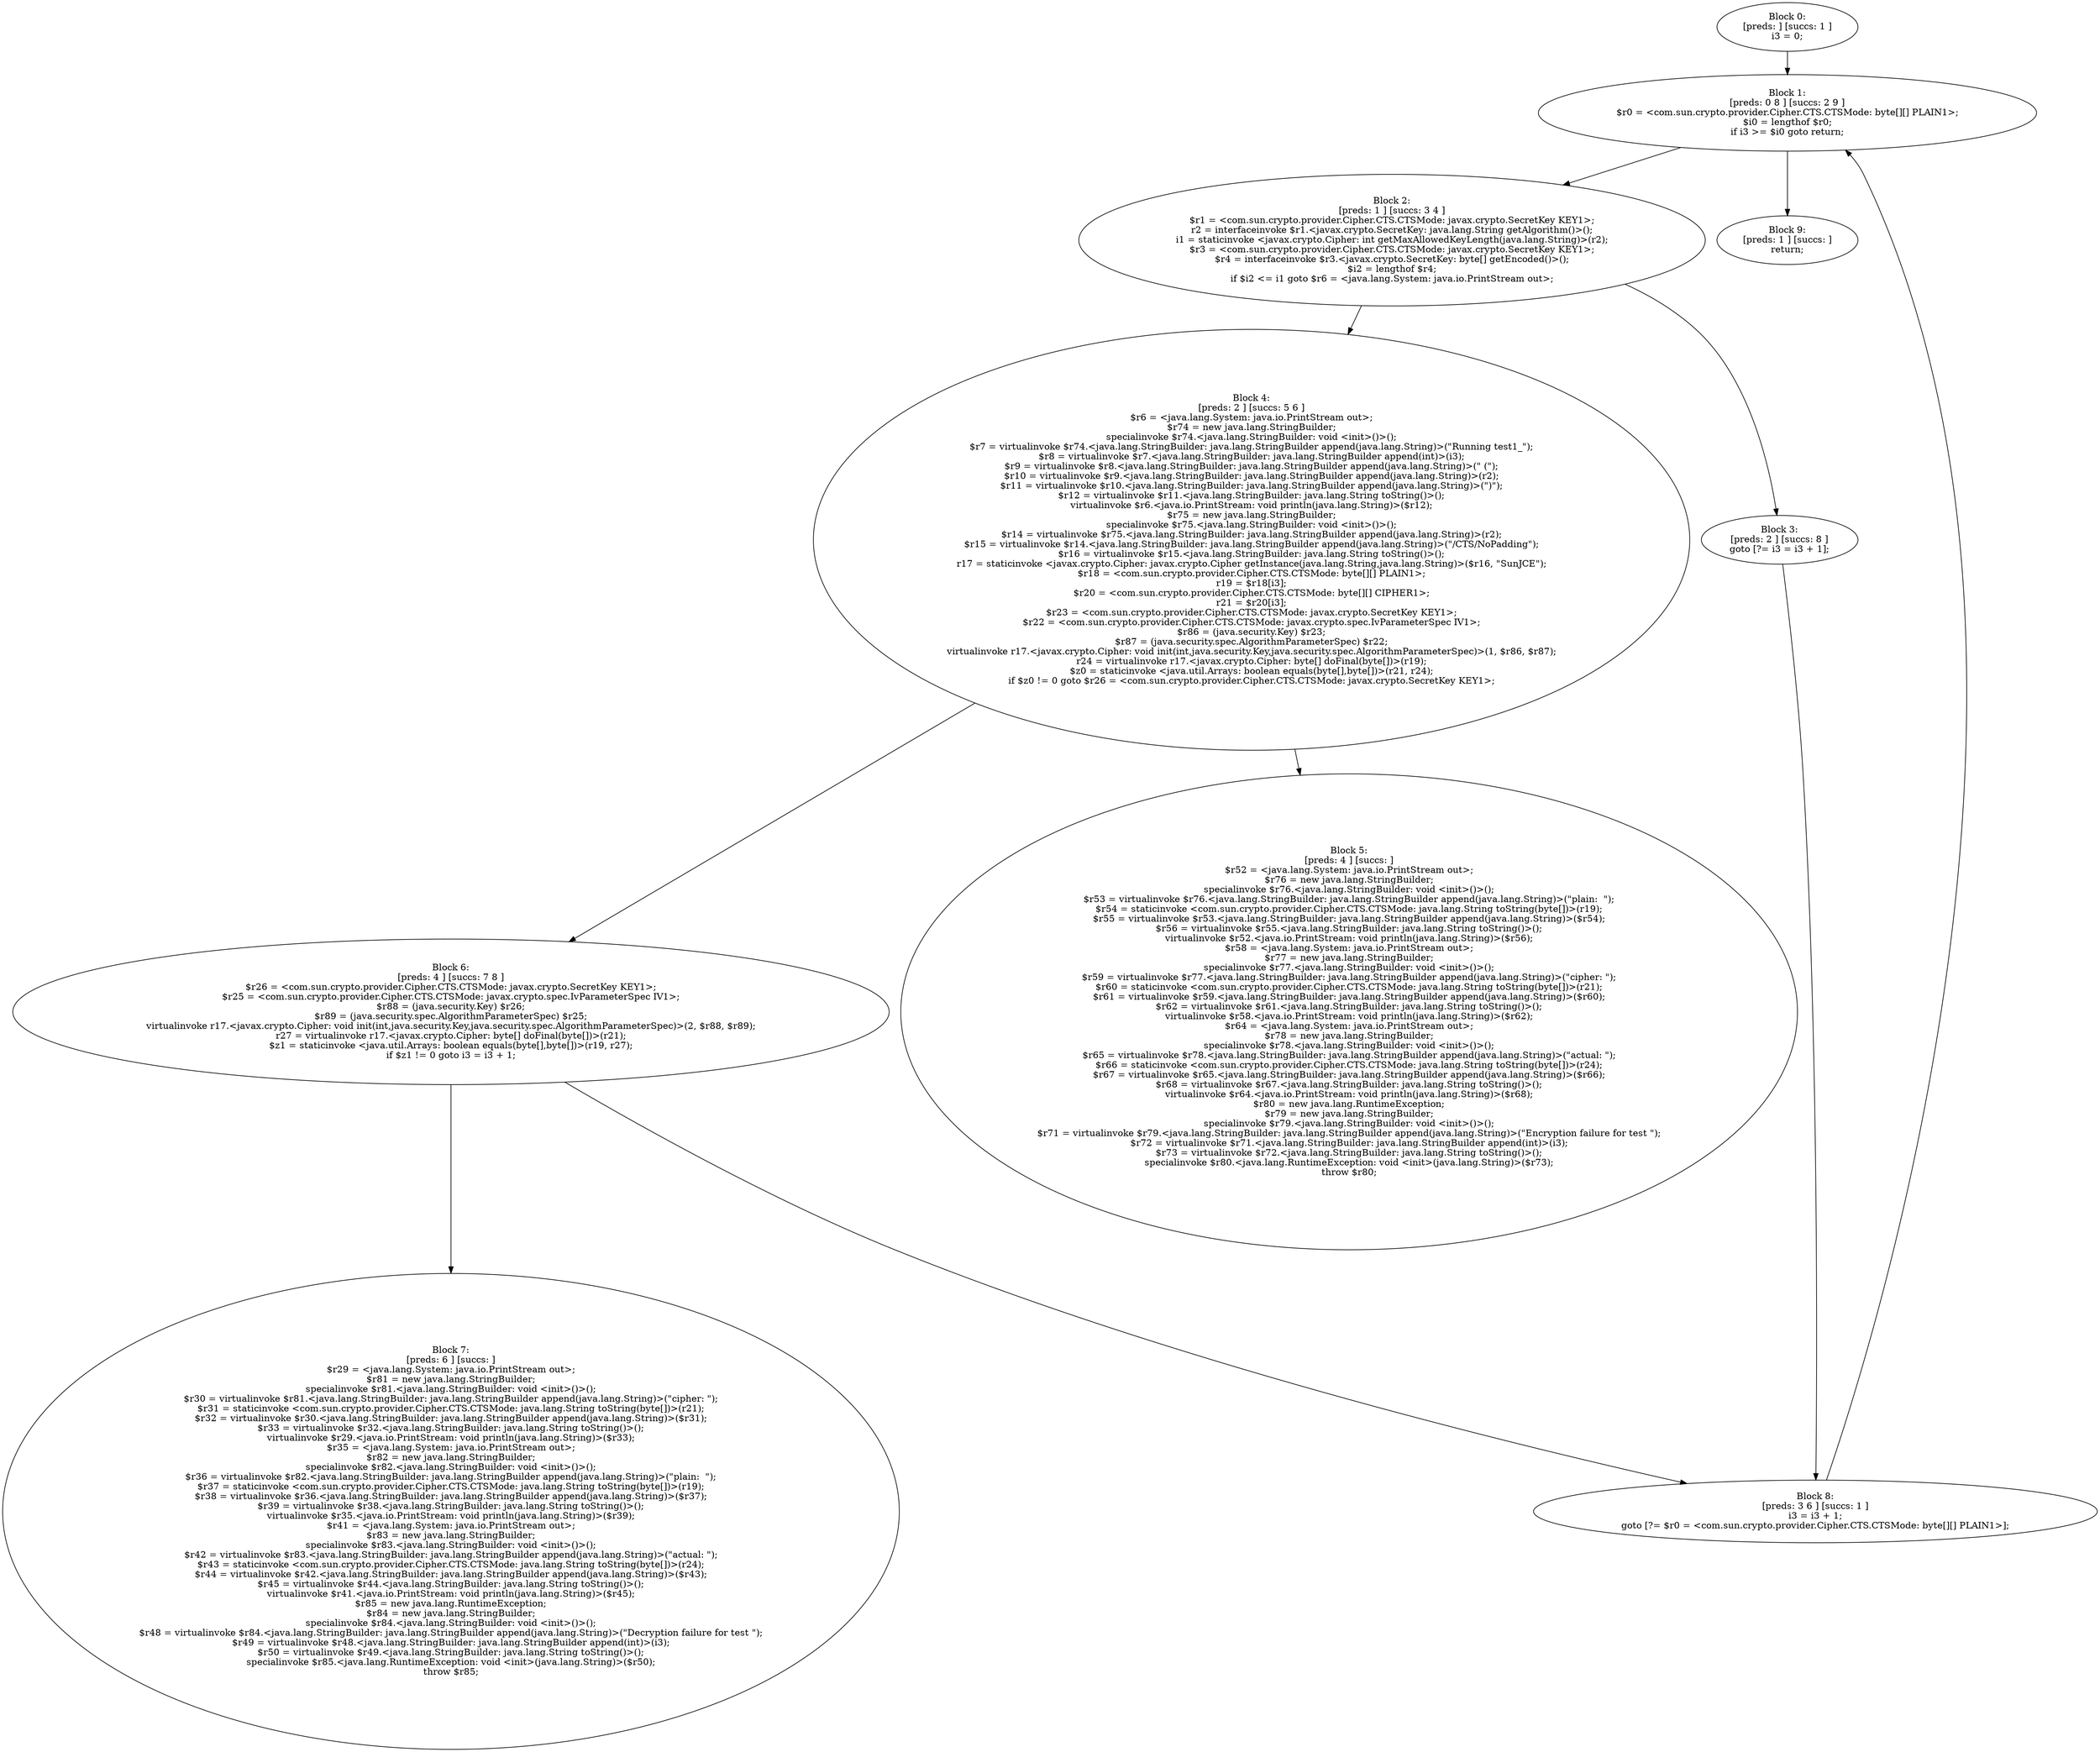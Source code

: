 digraph "unitGraph" {
    "Block 0:
[preds: ] [succs: 1 ]
i3 = 0;
"
    "Block 1:
[preds: 0 8 ] [succs: 2 9 ]
$r0 = <com.sun.crypto.provider.Cipher.CTS.CTSMode: byte[][] PLAIN1>;
$i0 = lengthof $r0;
if i3 >= $i0 goto return;
"
    "Block 2:
[preds: 1 ] [succs: 3 4 ]
$r1 = <com.sun.crypto.provider.Cipher.CTS.CTSMode: javax.crypto.SecretKey KEY1>;
r2 = interfaceinvoke $r1.<javax.crypto.SecretKey: java.lang.String getAlgorithm()>();
i1 = staticinvoke <javax.crypto.Cipher: int getMaxAllowedKeyLength(java.lang.String)>(r2);
$r3 = <com.sun.crypto.provider.Cipher.CTS.CTSMode: javax.crypto.SecretKey KEY1>;
$r4 = interfaceinvoke $r3.<javax.crypto.SecretKey: byte[] getEncoded()>();
$i2 = lengthof $r4;
if $i2 <= i1 goto $r6 = <java.lang.System: java.io.PrintStream out>;
"
    "Block 3:
[preds: 2 ] [succs: 8 ]
goto [?= i3 = i3 + 1];
"
    "Block 4:
[preds: 2 ] [succs: 5 6 ]
$r6 = <java.lang.System: java.io.PrintStream out>;
$r74 = new java.lang.StringBuilder;
specialinvoke $r74.<java.lang.StringBuilder: void <init>()>();
$r7 = virtualinvoke $r74.<java.lang.StringBuilder: java.lang.StringBuilder append(java.lang.String)>(\"Running test1_\");
$r8 = virtualinvoke $r7.<java.lang.StringBuilder: java.lang.StringBuilder append(int)>(i3);
$r9 = virtualinvoke $r8.<java.lang.StringBuilder: java.lang.StringBuilder append(java.lang.String)>(\" (\");
$r10 = virtualinvoke $r9.<java.lang.StringBuilder: java.lang.StringBuilder append(java.lang.String)>(r2);
$r11 = virtualinvoke $r10.<java.lang.StringBuilder: java.lang.StringBuilder append(java.lang.String)>(\")\");
$r12 = virtualinvoke $r11.<java.lang.StringBuilder: java.lang.String toString()>();
virtualinvoke $r6.<java.io.PrintStream: void println(java.lang.String)>($r12);
$r75 = new java.lang.StringBuilder;
specialinvoke $r75.<java.lang.StringBuilder: void <init>()>();
$r14 = virtualinvoke $r75.<java.lang.StringBuilder: java.lang.StringBuilder append(java.lang.String)>(r2);
$r15 = virtualinvoke $r14.<java.lang.StringBuilder: java.lang.StringBuilder append(java.lang.String)>(\"/CTS/NoPadding\");
$r16 = virtualinvoke $r15.<java.lang.StringBuilder: java.lang.String toString()>();
r17 = staticinvoke <javax.crypto.Cipher: javax.crypto.Cipher getInstance(java.lang.String,java.lang.String)>($r16, \"SunJCE\");
$r18 = <com.sun.crypto.provider.Cipher.CTS.CTSMode: byte[][] PLAIN1>;
r19 = $r18[i3];
$r20 = <com.sun.crypto.provider.Cipher.CTS.CTSMode: byte[][] CIPHER1>;
r21 = $r20[i3];
$r23 = <com.sun.crypto.provider.Cipher.CTS.CTSMode: javax.crypto.SecretKey KEY1>;
$r22 = <com.sun.crypto.provider.Cipher.CTS.CTSMode: javax.crypto.spec.IvParameterSpec IV1>;
$r86 = (java.security.Key) $r23;
$r87 = (java.security.spec.AlgorithmParameterSpec) $r22;
virtualinvoke r17.<javax.crypto.Cipher: void init(int,java.security.Key,java.security.spec.AlgorithmParameterSpec)>(1, $r86, $r87);
r24 = virtualinvoke r17.<javax.crypto.Cipher: byte[] doFinal(byte[])>(r19);
$z0 = staticinvoke <java.util.Arrays: boolean equals(byte[],byte[])>(r21, r24);
if $z0 != 0 goto $r26 = <com.sun.crypto.provider.Cipher.CTS.CTSMode: javax.crypto.SecretKey KEY1>;
"
    "Block 5:
[preds: 4 ] [succs: ]
$r52 = <java.lang.System: java.io.PrintStream out>;
$r76 = new java.lang.StringBuilder;
specialinvoke $r76.<java.lang.StringBuilder: void <init>()>();
$r53 = virtualinvoke $r76.<java.lang.StringBuilder: java.lang.StringBuilder append(java.lang.String)>(\"plain:  \");
$r54 = staticinvoke <com.sun.crypto.provider.Cipher.CTS.CTSMode: java.lang.String toString(byte[])>(r19);
$r55 = virtualinvoke $r53.<java.lang.StringBuilder: java.lang.StringBuilder append(java.lang.String)>($r54);
$r56 = virtualinvoke $r55.<java.lang.StringBuilder: java.lang.String toString()>();
virtualinvoke $r52.<java.io.PrintStream: void println(java.lang.String)>($r56);
$r58 = <java.lang.System: java.io.PrintStream out>;
$r77 = new java.lang.StringBuilder;
specialinvoke $r77.<java.lang.StringBuilder: void <init>()>();
$r59 = virtualinvoke $r77.<java.lang.StringBuilder: java.lang.StringBuilder append(java.lang.String)>(\"cipher: \");
$r60 = staticinvoke <com.sun.crypto.provider.Cipher.CTS.CTSMode: java.lang.String toString(byte[])>(r21);
$r61 = virtualinvoke $r59.<java.lang.StringBuilder: java.lang.StringBuilder append(java.lang.String)>($r60);
$r62 = virtualinvoke $r61.<java.lang.StringBuilder: java.lang.String toString()>();
virtualinvoke $r58.<java.io.PrintStream: void println(java.lang.String)>($r62);
$r64 = <java.lang.System: java.io.PrintStream out>;
$r78 = new java.lang.StringBuilder;
specialinvoke $r78.<java.lang.StringBuilder: void <init>()>();
$r65 = virtualinvoke $r78.<java.lang.StringBuilder: java.lang.StringBuilder append(java.lang.String)>(\"actual: \");
$r66 = staticinvoke <com.sun.crypto.provider.Cipher.CTS.CTSMode: java.lang.String toString(byte[])>(r24);
$r67 = virtualinvoke $r65.<java.lang.StringBuilder: java.lang.StringBuilder append(java.lang.String)>($r66);
$r68 = virtualinvoke $r67.<java.lang.StringBuilder: java.lang.String toString()>();
virtualinvoke $r64.<java.io.PrintStream: void println(java.lang.String)>($r68);
$r80 = new java.lang.RuntimeException;
$r79 = new java.lang.StringBuilder;
specialinvoke $r79.<java.lang.StringBuilder: void <init>()>();
$r71 = virtualinvoke $r79.<java.lang.StringBuilder: java.lang.StringBuilder append(java.lang.String)>(\"Encryption failure for test \");
$r72 = virtualinvoke $r71.<java.lang.StringBuilder: java.lang.StringBuilder append(int)>(i3);
$r73 = virtualinvoke $r72.<java.lang.StringBuilder: java.lang.String toString()>();
specialinvoke $r80.<java.lang.RuntimeException: void <init>(java.lang.String)>($r73);
throw $r80;
"
    "Block 6:
[preds: 4 ] [succs: 7 8 ]
$r26 = <com.sun.crypto.provider.Cipher.CTS.CTSMode: javax.crypto.SecretKey KEY1>;
$r25 = <com.sun.crypto.provider.Cipher.CTS.CTSMode: javax.crypto.spec.IvParameterSpec IV1>;
$r88 = (java.security.Key) $r26;
$r89 = (java.security.spec.AlgorithmParameterSpec) $r25;
virtualinvoke r17.<javax.crypto.Cipher: void init(int,java.security.Key,java.security.spec.AlgorithmParameterSpec)>(2, $r88, $r89);
r27 = virtualinvoke r17.<javax.crypto.Cipher: byte[] doFinal(byte[])>(r21);
$z1 = staticinvoke <java.util.Arrays: boolean equals(byte[],byte[])>(r19, r27);
if $z1 != 0 goto i3 = i3 + 1;
"
    "Block 7:
[preds: 6 ] [succs: ]
$r29 = <java.lang.System: java.io.PrintStream out>;
$r81 = new java.lang.StringBuilder;
specialinvoke $r81.<java.lang.StringBuilder: void <init>()>();
$r30 = virtualinvoke $r81.<java.lang.StringBuilder: java.lang.StringBuilder append(java.lang.String)>(\"cipher: \");
$r31 = staticinvoke <com.sun.crypto.provider.Cipher.CTS.CTSMode: java.lang.String toString(byte[])>(r21);
$r32 = virtualinvoke $r30.<java.lang.StringBuilder: java.lang.StringBuilder append(java.lang.String)>($r31);
$r33 = virtualinvoke $r32.<java.lang.StringBuilder: java.lang.String toString()>();
virtualinvoke $r29.<java.io.PrintStream: void println(java.lang.String)>($r33);
$r35 = <java.lang.System: java.io.PrintStream out>;
$r82 = new java.lang.StringBuilder;
specialinvoke $r82.<java.lang.StringBuilder: void <init>()>();
$r36 = virtualinvoke $r82.<java.lang.StringBuilder: java.lang.StringBuilder append(java.lang.String)>(\"plain:  \");
$r37 = staticinvoke <com.sun.crypto.provider.Cipher.CTS.CTSMode: java.lang.String toString(byte[])>(r19);
$r38 = virtualinvoke $r36.<java.lang.StringBuilder: java.lang.StringBuilder append(java.lang.String)>($r37);
$r39 = virtualinvoke $r38.<java.lang.StringBuilder: java.lang.String toString()>();
virtualinvoke $r35.<java.io.PrintStream: void println(java.lang.String)>($r39);
$r41 = <java.lang.System: java.io.PrintStream out>;
$r83 = new java.lang.StringBuilder;
specialinvoke $r83.<java.lang.StringBuilder: void <init>()>();
$r42 = virtualinvoke $r83.<java.lang.StringBuilder: java.lang.StringBuilder append(java.lang.String)>(\"actual: \");
$r43 = staticinvoke <com.sun.crypto.provider.Cipher.CTS.CTSMode: java.lang.String toString(byte[])>(r24);
$r44 = virtualinvoke $r42.<java.lang.StringBuilder: java.lang.StringBuilder append(java.lang.String)>($r43);
$r45 = virtualinvoke $r44.<java.lang.StringBuilder: java.lang.String toString()>();
virtualinvoke $r41.<java.io.PrintStream: void println(java.lang.String)>($r45);
$r85 = new java.lang.RuntimeException;
$r84 = new java.lang.StringBuilder;
specialinvoke $r84.<java.lang.StringBuilder: void <init>()>();
$r48 = virtualinvoke $r84.<java.lang.StringBuilder: java.lang.StringBuilder append(java.lang.String)>(\"Decryption failure for test \");
$r49 = virtualinvoke $r48.<java.lang.StringBuilder: java.lang.StringBuilder append(int)>(i3);
$r50 = virtualinvoke $r49.<java.lang.StringBuilder: java.lang.String toString()>();
specialinvoke $r85.<java.lang.RuntimeException: void <init>(java.lang.String)>($r50);
throw $r85;
"
    "Block 8:
[preds: 3 6 ] [succs: 1 ]
i3 = i3 + 1;
goto [?= $r0 = <com.sun.crypto.provider.Cipher.CTS.CTSMode: byte[][] PLAIN1>];
"
    "Block 9:
[preds: 1 ] [succs: ]
return;
"
    "Block 0:
[preds: ] [succs: 1 ]
i3 = 0;
"->"Block 1:
[preds: 0 8 ] [succs: 2 9 ]
$r0 = <com.sun.crypto.provider.Cipher.CTS.CTSMode: byte[][] PLAIN1>;
$i0 = lengthof $r0;
if i3 >= $i0 goto return;
";
    "Block 1:
[preds: 0 8 ] [succs: 2 9 ]
$r0 = <com.sun.crypto.provider.Cipher.CTS.CTSMode: byte[][] PLAIN1>;
$i0 = lengthof $r0;
if i3 >= $i0 goto return;
"->"Block 2:
[preds: 1 ] [succs: 3 4 ]
$r1 = <com.sun.crypto.provider.Cipher.CTS.CTSMode: javax.crypto.SecretKey KEY1>;
r2 = interfaceinvoke $r1.<javax.crypto.SecretKey: java.lang.String getAlgorithm()>();
i1 = staticinvoke <javax.crypto.Cipher: int getMaxAllowedKeyLength(java.lang.String)>(r2);
$r3 = <com.sun.crypto.provider.Cipher.CTS.CTSMode: javax.crypto.SecretKey KEY1>;
$r4 = interfaceinvoke $r3.<javax.crypto.SecretKey: byte[] getEncoded()>();
$i2 = lengthof $r4;
if $i2 <= i1 goto $r6 = <java.lang.System: java.io.PrintStream out>;
";
    "Block 1:
[preds: 0 8 ] [succs: 2 9 ]
$r0 = <com.sun.crypto.provider.Cipher.CTS.CTSMode: byte[][] PLAIN1>;
$i0 = lengthof $r0;
if i3 >= $i0 goto return;
"->"Block 9:
[preds: 1 ] [succs: ]
return;
";
    "Block 2:
[preds: 1 ] [succs: 3 4 ]
$r1 = <com.sun.crypto.provider.Cipher.CTS.CTSMode: javax.crypto.SecretKey KEY1>;
r2 = interfaceinvoke $r1.<javax.crypto.SecretKey: java.lang.String getAlgorithm()>();
i1 = staticinvoke <javax.crypto.Cipher: int getMaxAllowedKeyLength(java.lang.String)>(r2);
$r3 = <com.sun.crypto.provider.Cipher.CTS.CTSMode: javax.crypto.SecretKey KEY1>;
$r4 = interfaceinvoke $r3.<javax.crypto.SecretKey: byte[] getEncoded()>();
$i2 = lengthof $r4;
if $i2 <= i1 goto $r6 = <java.lang.System: java.io.PrintStream out>;
"->"Block 3:
[preds: 2 ] [succs: 8 ]
goto [?= i3 = i3 + 1];
";
    "Block 2:
[preds: 1 ] [succs: 3 4 ]
$r1 = <com.sun.crypto.provider.Cipher.CTS.CTSMode: javax.crypto.SecretKey KEY1>;
r2 = interfaceinvoke $r1.<javax.crypto.SecretKey: java.lang.String getAlgorithm()>();
i1 = staticinvoke <javax.crypto.Cipher: int getMaxAllowedKeyLength(java.lang.String)>(r2);
$r3 = <com.sun.crypto.provider.Cipher.CTS.CTSMode: javax.crypto.SecretKey KEY1>;
$r4 = interfaceinvoke $r3.<javax.crypto.SecretKey: byte[] getEncoded()>();
$i2 = lengthof $r4;
if $i2 <= i1 goto $r6 = <java.lang.System: java.io.PrintStream out>;
"->"Block 4:
[preds: 2 ] [succs: 5 6 ]
$r6 = <java.lang.System: java.io.PrintStream out>;
$r74 = new java.lang.StringBuilder;
specialinvoke $r74.<java.lang.StringBuilder: void <init>()>();
$r7 = virtualinvoke $r74.<java.lang.StringBuilder: java.lang.StringBuilder append(java.lang.String)>(\"Running test1_\");
$r8 = virtualinvoke $r7.<java.lang.StringBuilder: java.lang.StringBuilder append(int)>(i3);
$r9 = virtualinvoke $r8.<java.lang.StringBuilder: java.lang.StringBuilder append(java.lang.String)>(\" (\");
$r10 = virtualinvoke $r9.<java.lang.StringBuilder: java.lang.StringBuilder append(java.lang.String)>(r2);
$r11 = virtualinvoke $r10.<java.lang.StringBuilder: java.lang.StringBuilder append(java.lang.String)>(\")\");
$r12 = virtualinvoke $r11.<java.lang.StringBuilder: java.lang.String toString()>();
virtualinvoke $r6.<java.io.PrintStream: void println(java.lang.String)>($r12);
$r75 = new java.lang.StringBuilder;
specialinvoke $r75.<java.lang.StringBuilder: void <init>()>();
$r14 = virtualinvoke $r75.<java.lang.StringBuilder: java.lang.StringBuilder append(java.lang.String)>(r2);
$r15 = virtualinvoke $r14.<java.lang.StringBuilder: java.lang.StringBuilder append(java.lang.String)>(\"/CTS/NoPadding\");
$r16 = virtualinvoke $r15.<java.lang.StringBuilder: java.lang.String toString()>();
r17 = staticinvoke <javax.crypto.Cipher: javax.crypto.Cipher getInstance(java.lang.String,java.lang.String)>($r16, \"SunJCE\");
$r18 = <com.sun.crypto.provider.Cipher.CTS.CTSMode: byte[][] PLAIN1>;
r19 = $r18[i3];
$r20 = <com.sun.crypto.provider.Cipher.CTS.CTSMode: byte[][] CIPHER1>;
r21 = $r20[i3];
$r23 = <com.sun.crypto.provider.Cipher.CTS.CTSMode: javax.crypto.SecretKey KEY1>;
$r22 = <com.sun.crypto.provider.Cipher.CTS.CTSMode: javax.crypto.spec.IvParameterSpec IV1>;
$r86 = (java.security.Key) $r23;
$r87 = (java.security.spec.AlgorithmParameterSpec) $r22;
virtualinvoke r17.<javax.crypto.Cipher: void init(int,java.security.Key,java.security.spec.AlgorithmParameterSpec)>(1, $r86, $r87);
r24 = virtualinvoke r17.<javax.crypto.Cipher: byte[] doFinal(byte[])>(r19);
$z0 = staticinvoke <java.util.Arrays: boolean equals(byte[],byte[])>(r21, r24);
if $z0 != 0 goto $r26 = <com.sun.crypto.provider.Cipher.CTS.CTSMode: javax.crypto.SecretKey KEY1>;
";
    "Block 3:
[preds: 2 ] [succs: 8 ]
goto [?= i3 = i3 + 1];
"->"Block 8:
[preds: 3 6 ] [succs: 1 ]
i3 = i3 + 1;
goto [?= $r0 = <com.sun.crypto.provider.Cipher.CTS.CTSMode: byte[][] PLAIN1>];
";
    "Block 4:
[preds: 2 ] [succs: 5 6 ]
$r6 = <java.lang.System: java.io.PrintStream out>;
$r74 = new java.lang.StringBuilder;
specialinvoke $r74.<java.lang.StringBuilder: void <init>()>();
$r7 = virtualinvoke $r74.<java.lang.StringBuilder: java.lang.StringBuilder append(java.lang.String)>(\"Running test1_\");
$r8 = virtualinvoke $r7.<java.lang.StringBuilder: java.lang.StringBuilder append(int)>(i3);
$r9 = virtualinvoke $r8.<java.lang.StringBuilder: java.lang.StringBuilder append(java.lang.String)>(\" (\");
$r10 = virtualinvoke $r9.<java.lang.StringBuilder: java.lang.StringBuilder append(java.lang.String)>(r2);
$r11 = virtualinvoke $r10.<java.lang.StringBuilder: java.lang.StringBuilder append(java.lang.String)>(\")\");
$r12 = virtualinvoke $r11.<java.lang.StringBuilder: java.lang.String toString()>();
virtualinvoke $r6.<java.io.PrintStream: void println(java.lang.String)>($r12);
$r75 = new java.lang.StringBuilder;
specialinvoke $r75.<java.lang.StringBuilder: void <init>()>();
$r14 = virtualinvoke $r75.<java.lang.StringBuilder: java.lang.StringBuilder append(java.lang.String)>(r2);
$r15 = virtualinvoke $r14.<java.lang.StringBuilder: java.lang.StringBuilder append(java.lang.String)>(\"/CTS/NoPadding\");
$r16 = virtualinvoke $r15.<java.lang.StringBuilder: java.lang.String toString()>();
r17 = staticinvoke <javax.crypto.Cipher: javax.crypto.Cipher getInstance(java.lang.String,java.lang.String)>($r16, \"SunJCE\");
$r18 = <com.sun.crypto.provider.Cipher.CTS.CTSMode: byte[][] PLAIN1>;
r19 = $r18[i3];
$r20 = <com.sun.crypto.provider.Cipher.CTS.CTSMode: byte[][] CIPHER1>;
r21 = $r20[i3];
$r23 = <com.sun.crypto.provider.Cipher.CTS.CTSMode: javax.crypto.SecretKey KEY1>;
$r22 = <com.sun.crypto.provider.Cipher.CTS.CTSMode: javax.crypto.spec.IvParameterSpec IV1>;
$r86 = (java.security.Key) $r23;
$r87 = (java.security.spec.AlgorithmParameterSpec) $r22;
virtualinvoke r17.<javax.crypto.Cipher: void init(int,java.security.Key,java.security.spec.AlgorithmParameterSpec)>(1, $r86, $r87);
r24 = virtualinvoke r17.<javax.crypto.Cipher: byte[] doFinal(byte[])>(r19);
$z0 = staticinvoke <java.util.Arrays: boolean equals(byte[],byte[])>(r21, r24);
if $z0 != 0 goto $r26 = <com.sun.crypto.provider.Cipher.CTS.CTSMode: javax.crypto.SecretKey KEY1>;
"->"Block 5:
[preds: 4 ] [succs: ]
$r52 = <java.lang.System: java.io.PrintStream out>;
$r76 = new java.lang.StringBuilder;
specialinvoke $r76.<java.lang.StringBuilder: void <init>()>();
$r53 = virtualinvoke $r76.<java.lang.StringBuilder: java.lang.StringBuilder append(java.lang.String)>(\"plain:  \");
$r54 = staticinvoke <com.sun.crypto.provider.Cipher.CTS.CTSMode: java.lang.String toString(byte[])>(r19);
$r55 = virtualinvoke $r53.<java.lang.StringBuilder: java.lang.StringBuilder append(java.lang.String)>($r54);
$r56 = virtualinvoke $r55.<java.lang.StringBuilder: java.lang.String toString()>();
virtualinvoke $r52.<java.io.PrintStream: void println(java.lang.String)>($r56);
$r58 = <java.lang.System: java.io.PrintStream out>;
$r77 = new java.lang.StringBuilder;
specialinvoke $r77.<java.lang.StringBuilder: void <init>()>();
$r59 = virtualinvoke $r77.<java.lang.StringBuilder: java.lang.StringBuilder append(java.lang.String)>(\"cipher: \");
$r60 = staticinvoke <com.sun.crypto.provider.Cipher.CTS.CTSMode: java.lang.String toString(byte[])>(r21);
$r61 = virtualinvoke $r59.<java.lang.StringBuilder: java.lang.StringBuilder append(java.lang.String)>($r60);
$r62 = virtualinvoke $r61.<java.lang.StringBuilder: java.lang.String toString()>();
virtualinvoke $r58.<java.io.PrintStream: void println(java.lang.String)>($r62);
$r64 = <java.lang.System: java.io.PrintStream out>;
$r78 = new java.lang.StringBuilder;
specialinvoke $r78.<java.lang.StringBuilder: void <init>()>();
$r65 = virtualinvoke $r78.<java.lang.StringBuilder: java.lang.StringBuilder append(java.lang.String)>(\"actual: \");
$r66 = staticinvoke <com.sun.crypto.provider.Cipher.CTS.CTSMode: java.lang.String toString(byte[])>(r24);
$r67 = virtualinvoke $r65.<java.lang.StringBuilder: java.lang.StringBuilder append(java.lang.String)>($r66);
$r68 = virtualinvoke $r67.<java.lang.StringBuilder: java.lang.String toString()>();
virtualinvoke $r64.<java.io.PrintStream: void println(java.lang.String)>($r68);
$r80 = new java.lang.RuntimeException;
$r79 = new java.lang.StringBuilder;
specialinvoke $r79.<java.lang.StringBuilder: void <init>()>();
$r71 = virtualinvoke $r79.<java.lang.StringBuilder: java.lang.StringBuilder append(java.lang.String)>(\"Encryption failure for test \");
$r72 = virtualinvoke $r71.<java.lang.StringBuilder: java.lang.StringBuilder append(int)>(i3);
$r73 = virtualinvoke $r72.<java.lang.StringBuilder: java.lang.String toString()>();
specialinvoke $r80.<java.lang.RuntimeException: void <init>(java.lang.String)>($r73);
throw $r80;
";
    "Block 4:
[preds: 2 ] [succs: 5 6 ]
$r6 = <java.lang.System: java.io.PrintStream out>;
$r74 = new java.lang.StringBuilder;
specialinvoke $r74.<java.lang.StringBuilder: void <init>()>();
$r7 = virtualinvoke $r74.<java.lang.StringBuilder: java.lang.StringBuilder append(java.lang.String)>(\"Running test1_\");
$r8 = virtualinvoke $r7.<java.lang.StringBuilder: java.lang.StringBuilder append(int)>(i3);
$r9 = virtualinvoke $r8.<java.lang.StringBuilder: java.lang.StringBuilder append(java.lang.String)>(\" (\");
$r10 = virtualinvoke $r9.<java.lang.StringBuilder: java.lang.StringBuilder append(java.lang.String)>(r2);
$r11 = virtualinvoke $r10.<java.lang.StringBuilder: java.lang.StringBuilder append(java.lang.String)>(\")\");
$r12 = virtualinvoke $r11.<java.lang.StringBuilder: java.lang.String toString()>();
virtualinvoke $r6.<java.io.PrintStream: void println(java.lang.String)>($r12);
$r75 = new java.lang.StringBuilder;
specialinvoke $r75.<java.lang.StringBuilder: void <init>()>();
$r14 = virtualinvoke $r75.<java.lang.StringBuilder: java.lang.StringBuilder append(java.lang.String)>(r2);
$r15 = virtualinvoke $r14.<java.lang.StringBuilder: java.lang.StringBuilder append(java.lang.String)>(\"/CTS/NoPadding\");
$r16 = virtualinvoke $r15.<java.lang.StringBuilder: java.lang.String toString()>();
r17 = staticinvoke <javax.crypto.Cipher: javax.crypto.Cipher getInstance(java.lang.String,java.lang.String)>($r16, \"SunJCE\");
$r18 = <com.sun.crypto.provider.Cipher.CTS.CTSMode: byte[][] PLAIN1>;
r19 = $r18[i3];
$r20 = <com.sun.crypto.provider.Cipher.CTS.CTSMode: byte[][] CIPHER1>;
r21 = $r20[i3];
$r23 = <com.sun.crypto.provider.Cipher.CTS.CTSMode: javax.crypto.SecretKey KEY1>;
$r22 = <com.sun.crypto.provider.Cipher.CTS.CTSMode: javax.crypto.spec.IvParameterSpec IV1>;
$r86 = (java.security.Key) $r23;
$r87 = (java.security.spec.AlgorithmParameterSpec) $r22;
virtualinvoke r17.<javax.crypto.Cipher: void init(int,java.security.Key,java.security.spec.AlgorithmParameterSpec)>(1, $r86, $r87);
r24 = virtualinvoke r17.<javax.crypto.Cipher: byte[] doFinal(byte[])>(r19);
$z0 = staticinvoke <java.util.Arrays: boolean equals(byte[],byte[])>(r21, r24);
if $z0 != 0 goto $r26 = <com.sun.crypto.provider.Cipher.CTS.CTSMode: javax.crypto.SecretKey KEY1>;
"->"Block 6:
[preds: 4 ] [succs: 7 8 ]
$r26 = <com.sun.crypto.provider.Cipher.CTS.CTSMode: javax.crypto.SecretKey KEY1>;
$r25 = <com.sun.crypto.provider.Cipher.CTS.CTSMode: javax.crypto.spec.IvParameterSpec IV1>;
$r88 = (java.security.Key) $r26;
$r89 = (java.security.spec.AlgorithmParameterSpec) $r25;
virtualinvoke r17.<javax.crypto.Cipher: void init(int,java.security.Key,java.security.spec.AlgorithmParameterSpec)>(2, $r88, $r89);
r27 = virtualinvoke r17.<javax.crypto.Cipher: byte[] doFinal(byte[])>(r21);
$z1 = staticinvoke <java.util.Arrays: boolean equals(byte[],byte[])>(r19, r27);
if $z1 != 0 goto i3 = i3 + 1;
";
    "Block 6:
[preds: 4 ] [succs: 7 8 ]
$r26 = <com.sun.crypto.provider.Cipher.CTS.CTSMode: javax.crypto.SecretKey KEY1>;
$r25 = <com.sun.crypto.provider.Cipher.CTS.CTSMode: javax.crypto.spec.IvParameterSpec IV1>;
$r88 = (java.security.Key) $r26;
$r89 = (java.security.spec.AlgorithmParameterSpec) $r25;
virtualinvoke r17.<javax.crypto.Cipher: void init(int,java.security.Key,java.security.spec.AlgorithmParameterSpec)>(2, $r88, $r89);
r27 = virtualinvoke r17.<javax.crypto.Cipher: byte[] doFinal(byte[])>(r21);
$z1 = staticinvoke <java.util.Arrays: boolean equals(byte[],byte[])>(r19, r27);
if $z1 != 0 goto i3 = i3 + 1;
"->"Block 7:
[preds: 6 ] [succs: ]
$r29 = <java.lang.System: java.io.PrintStream out>;
$r81 = new java.lang.StringBuilder;
specialinvoke $r81.<java.lang.StringBuilder: void <init>()>();
$r30 = virtualinvoke $r81.<java.lang.StringBuilder: java.lang.StringBuilder append(java.lang.String)>(\"cipher: \");
$r31 = staticinvoke <com.sun.crypto.provider.Cipher.CTS.CTSMode: java.lang.String toString(byte[])>(r21);
$r32 = virtualinvoke $r30.<java.lang.StringBuilder: java.lang.StringBuilder append(java.lang.String)>($r31);
$r33 = virtualinvoke $r32.<java.lang.StringBuilder: java.lang.String toString()>();
virtualinvoke $r29.<java.io.PrintStream: void println(java.lang.String)>($r33);
$r35 = <java.lang.System: java.io.PrintStream out>;
$r82 = new java.lang.StringBuilder;
specialinvoke $r82.<java.lang.StringBuilder: void <init>()>();
$r36 = virtualinvoke $r82.<java.lang.StringBuilder: java.lang.StringBuilder append(java.lang.String)>(\"plain:  \");
$r37 = staticinvoke <com.sun.crypto.provider.Cipher.CTS.CTSMode: java.lang.String toString(byte[])>(r19);
$r38 = virtualinvoke $r36.<java.lang.StringBuilder: java.lang.StringBuilder append(java.lang.String)>($r37);
$r39 = virtualinvoke $r38.<java.lang.StringBuilder: java.lang.String toString()>();
virtualinvoke $r35.<java.io.PrintStream: void println(java.lang.String)>($r39);
$r41 = <java.lang.System: java.io.PrintStream out>;
$r83 = new java.lang.StringBuilder;
specialinvoke $r83.<java.lang.StringBuilder: void <init>()>();
$r42 = virtualinvoke $r83.<java.lang.StringBuilder: java.lang.StringBuilder append(java.lang.String)>(\"actual: \");
$r43 = staticinvoke <com.sun.crypto.provider.Cipher.CTS.CTSMode: java.lang.String toString(byte[])>(r24);
$r44 = virtualinvoke $r42.<java.lang.StringBuilder: java.lang.StringBuilder append(java.lang.String)>($r43);
$r45 = virtualinvoke $r44.<java.lang.StringBuilder: java.lang.String toString()>();
virtualinvoke $r41.<java.io.PrintStream: void println(java.lang.String)>($r45);
$r85 = new java.lang.RuntimeException;
$r84 = new java.lang.StringBuilder;
specialinvoke $r84.<java.lang.StringBuilder: void <init>()>();
$r48 = virtualinvoke $r84.<java.lang.StringBuilder: java.lang.StringBuilder append(java.lang.String)>(\"Decryption failure for test \");
$r49 = virtualinvoke $r48.<java.lang.StringBuilder: java.lang.StringBuilder append(int)>(i3);
$r50 = virtualinvoke $r49.<java.lang.StringBuilder: java.lang.String toString()>();
specialinvoke $r85.<java.lang.RuntimeException: void <init>(java.lang.String)>($r50);
throw $r85;
";
    "Block 6:
[preds: 4 ] [succs: 7 8 ]
$r26 = <com.sun.crypto.provider.Cipher.CTS.CTSMode: javax.crypto.SecretKey KEY1>;
$r25 = <com.sun.crypto.provider.Cipher.CTS.CTSMode: javax.crypto.spec.IvParameterSpec IV1>;
$r88 = (java.security.Key) $r26;
$r89 = (java.security.spec.AlgorithmParameterSpec) $r25;
virtualinvoke r17.<javax.crypto.Cipher: void init(int,java.security.Key,java.security.spec.AlgorithmParameterSpec)>(2, $r88, $r89);
r27 = virtualinvoke r17.<javax.crypto.Cipher: byte[] doFinal(byte[])>(r21);
$z1 = staticinvoke <java.util.Arrays: boolean equals(byte[],byte[])>(r19, r27);
if $z1 != 0 goto i3 = i3 + 1;
"->"Block 8:
[preds: 3 6 ] [succs: 1 ]
i3 = i3 + 1;
goto [?= $r0 = <com.sun.crypto.provider.Cipher.CTS.CTSMode: byte[][] PLAIN1>];
";
    "Block 8:
[preds: 3 6 ] [succs: 1 ]
i3 = i3 + 1;
goto [?= $r0 = <com.sun.crypto.provider.Cipher.CTS.CTSMode: byte[][] PLAIN1>];
"->"Block 1:
[preds: 0 8 ] [succs: 2 9 ]
$r0 = <com.sun.crypto.provider.Cipher.CTS.CTSMode: byte[][] PLAIN1>;
$i0 = lengthof $r0;
if i3 >= $i0 goto return;
";
}
